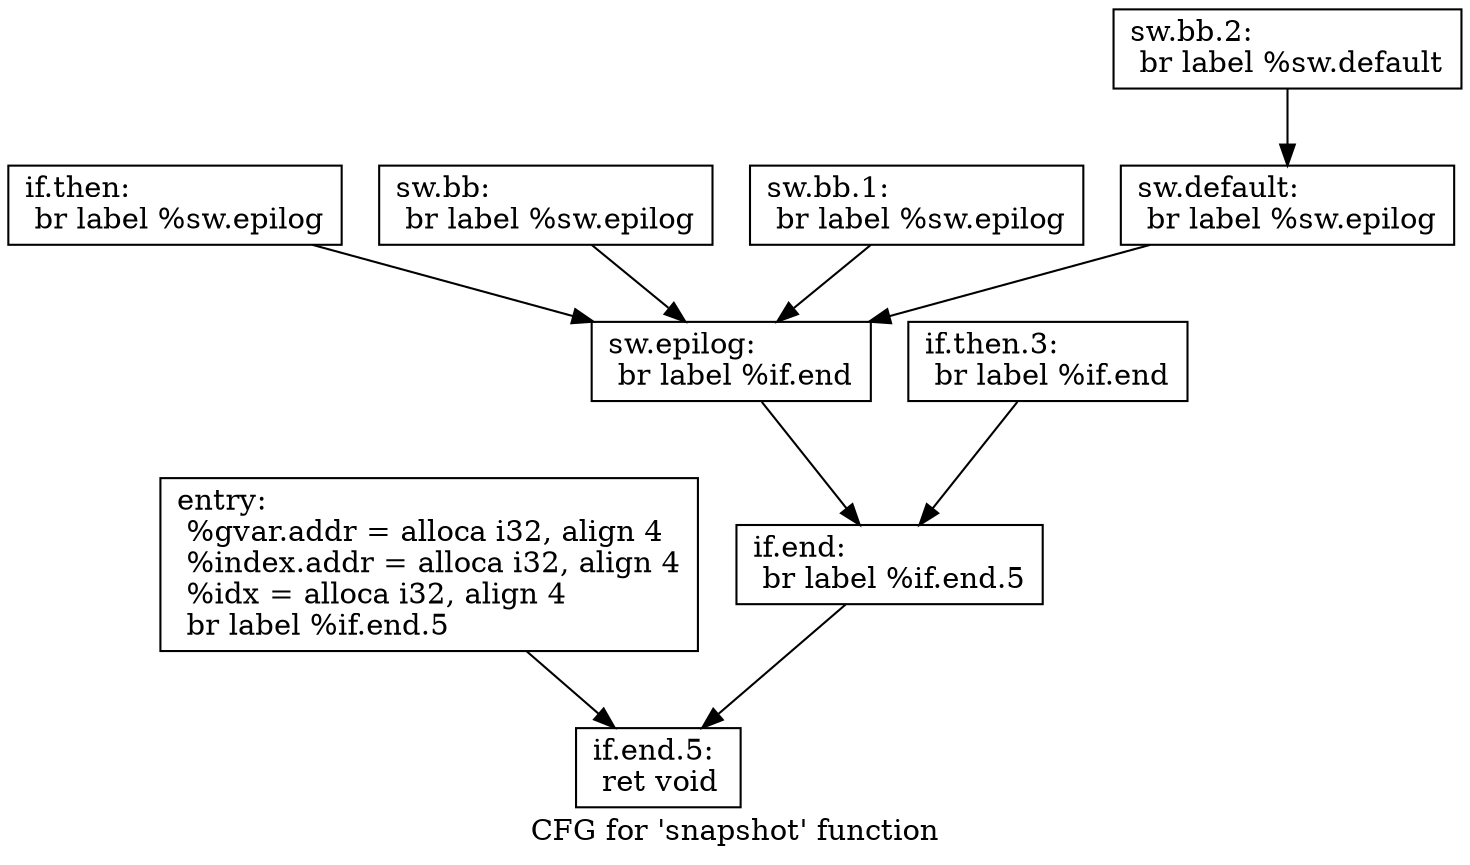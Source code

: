 digraph "CFG for 'snapshot' function" {
	label="CFG for 'snapshot' function";

	Node0x5e98dc0 [shape=record,label="{entry:\l  %gvar.addr = alloca i32, align 4\l  %index.addr = alloca i32, align 4\l  %idx = alloca i32, align 4\l  br label %if.end.5\l}"];
	Node0x5e98dc0 -> Node0x5e99090;
	Node0x5e98e10 [shape=record,label="{if.then:                                          \l  br label %sw.epilog\l}"];
	Node0x5e98e10 -> Node0x5e98fa0;
	Node0x5e98e60 [shape=record,label="{sw.bb:                                            \l  br label %sw.epilog\l}"];
	Node0x5e98e60 -> Node0x5e98fa0;
	Node0x5e98eb0 [shape=record,label="{sw.bb.1:                                          \l  br label %sw.epilog\l}"];
	Node0x5e98eb0 -> Node0x5e98fa0;
	Node0x5e98f00 [shape=record,label="{sw.bb.2:                                          \l  br label %sw.default\l}"];
	Node0x5e98f00 -> Node0x5e98f50;
	Node0x5e98f50 [shape=record,label="{sw.default:                                       \l  br label %sw.epilog\l}"];
	Node0x5e98f50 -> Node0x5e98fa0;
	Node0x5e98fa0 [shape=record,label="{sw.epilog:                                        \l  br label %if.end\l}"];
	Node0x5e98fa0 -> Node0x5e99040;
	Node0x5e98ff0 [shape=record,label="{if.then.3:                                        \l  br label %if.end\l}"];
	Node0x5e98ff0 -> Node0x5e99040;
	Node0x5e99040 [shape=record,label="{if.end:                                           \l  br label %if.end.5\l}"];
	Node0x5e99040 -> Node0x5e99090;
	Node0x5e99090 [shape=record,label="{if.end.5:                                         \l  ret void\l}"];
}
